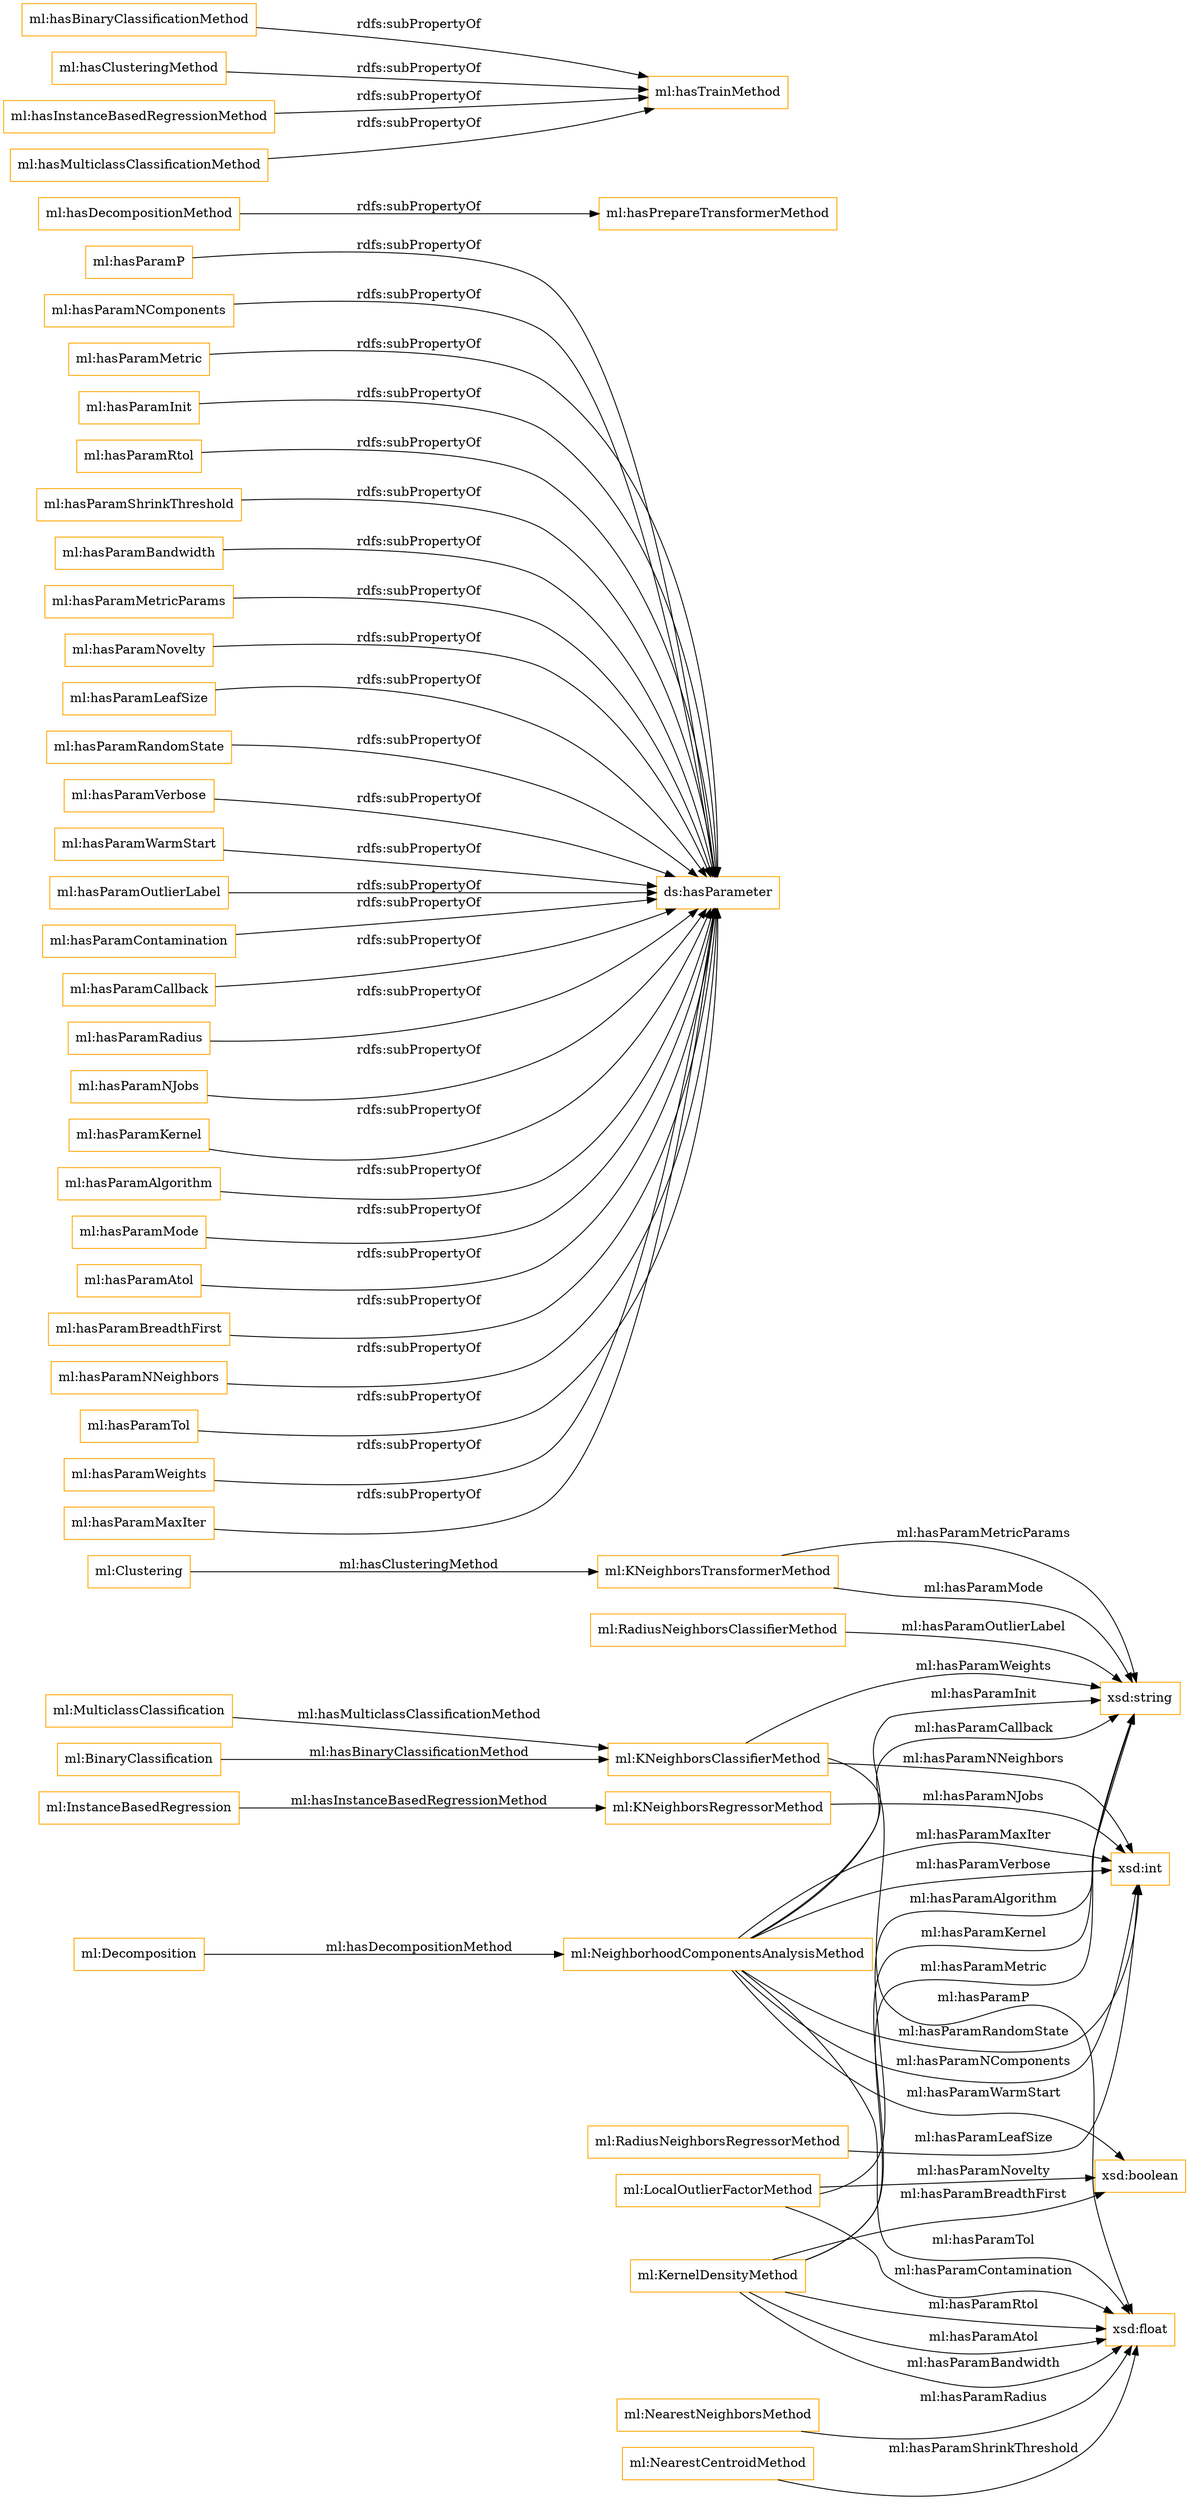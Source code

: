 digraph ar2dtool_diagram { 
rankdir=LR;
size="1501"
node [shape = rectangle, color="orange"]; "ml:KNeighborsTransformerMethod" "ml:NeighborhoodComponentsAnalysisMethod" "ml:KNeighborsClassifierMethod" "ml:RadiusNeighborsRegressorMethod" "ml:LocalOutlierFactorMethod" "ml:NearestNeighborsMethod" "ml:KNeighborsRegressorMethod" "ml:RadiusNeighborsClassifierMethod" "ml:KernelDensityMethod" "ml:NearestCentroidMethod" ; /*classes style*/
	"ml:hasParamP" -> "ds:hasParameter" [ label = "rdfs:subPropertyOf" ];
	"ml:hasParamNComponents" -> "ds:hasParameter" [ label = "rdfs:subPropertyOf" ];
	"ml:hasParamMetric" -> "ds:hasParameter" [ label = "rdfs:subPropertyOf" ];
	"ml:hasDecompositionMethod" -> "ml:hasPrepareTransformerMethod" [ label = "rdfs:subPropertyOf" ];
	"ml:hasParamInit" -> "ds:hasParameter" [ label = "rdfs:subPropertyOf" ];
	"ml:hasParamRtol" -> "ds:hasParameter" [ label = "rdfs:subPropertyOf" ];
	"ml:hasParamShrinkThreshold" -> "ds:hasParameter" [ label = "rdfs:subPropertyOf" ];
	"ml:hasParamBandwidth" -> "ds:hasParameter" [ label = "rdfs:subPropertyOf" ];
	"ml:hasParamMetricParams" -> "ds:hasParameter" [ label = "rdfs:subPropertyOf" ];
	"ml:hasParamNovelty" -> "ds:hasParameter" [ label = "rdfs:subPropertyOf" ];
	"ml:hasParamLeafSize" -> "ds:hasParameter" [ label = "rdfs:subPropertyOf" ];
	"ml:hasParamRandomState" -> "ds:hasParameter" [ label = "rdfs:subPropertyOf" ];
	"ml:hasBinaryClassificationMethod" -> "ml:hasTrainMethod" [ label = "rdfs:subPropertyOf" ];
	"ml:hasParamVerbose" -> "ds:hasParameter" [ label = "rdfs:subPropertyOf" ];
	"ml:hasParamWarmStart" -> "ds:hasParameter" [ label = "rdfs:subPropertyOf" ];
	"ml:hasParamOutlierLabel" -> "ds:hasParameter" [ label = "rdfs:subPropertyOf" ];
	"ml:hasParamContamination" -> "ds:hasParameter" [ label = "rdfs:subPropertyOf" ];
	"ml:hasParamCallback" -> "ds:hasParameter" [ label = "rdfs:subPropertyOf" ];
	"ml:hasParamRadius" -> "ds:hasParameter" [ label = "rdfs:subPropertyOf" ];
	"ml:hasParamNJobs" -> "ds:hasParameter" [ label = "rdfs:subPropertyOf" ];
	"ml:hasParamKernel" -> "ds:hasParameter" [ label = "rdfs:subPropertyOf" ];
	"ml:hasClusteringMethod" -> "ml:hasTrainMethod" [ label = "rdfs:subPropertyOf" ];
	"ml:hasParamAlgorithm" -> "ds:hasParameter" [ label = "rdfs:subPropertyOf" ];
	"ml:hasParamMode" -> "ds:hasParameter" [ label = "rdfs:subPropertyOf" ];
	"ml:hasParamAtol" -> "ds:hasParameter" [ label = "rdfs:subPropertyOf" ];
	"ml:hasParamBreadthFirst" -> "ds:hasParameter" [ label = "rdfs:subPropertyOf" ];
	"ml:hasInstanceBasedRegressionMethod" -> "ml:hasTrainMethod" [ label = "rdfs:subPropertyOf" ];
	"ml:hasMulticlassClassificationMethod" -> "ml:hasTrainMethod" [ label = "rdfs:subPropertyOf" ];
	"ml:hasParamNNeighbors" -> "ds:hasParameter" [ label = "rdfs:subPropertyOf" ];
	"ml:hasParamTol" -> "ds:hasParameter" [ label = "rdfs:subPropertyOf" ];
	"ml:hasParamWeights" -> "ds:hasParameter" [ label = "rdfs:subPropertyOf" ];
	"ml:hasParamMaxIter" -> "ds:hasParameter" [ label = "rdfs:subPropertyOf" ];
	"ml:KernelDensityMethod" -> "xsd:float" [ label = "ml:hasParamRtol" ];
	"ml:LocalOutlierFactorMethod" -> "xsd:string" [ label = "ml:hasParamAlgorithm" ];
	"ml:NeighborhoodComponentsAnalysisMethod" -> "xsd:float" [ label = "ml:hasParamTol" ];
	"ml:RadiusNeighborsClassifierMethod" -> "xsd:string" [ label = "ml:hasParamOutlierLabel" ];
	"ml:KNeighborsTransformerMethod" -> "xsd:string" [ label = "ml:hasParamMode" ];
	"ml:KernelDensityMethod" -> "xsd:float" [ label = "ml:hasParamAtol" ];
	"ml:Decomposition" -> "ml:NeighborhoodComponentsAnalysisMethod" [ label = "ml:hasDecompositionMethod" ];
	"ml:NearestCentroidMethod" -> "xsd:float" [ label = "ml:hasParamShrinkThreshold" ];
	"ml:LocalOutlierFactorMethod" -> "xsd:float" [ label = "ml:hasParamContamination" ];
	"ml:KernelDensityMethod" -> "xsd:boolean" [ label = "ml:hasParamBreadthFirst" ];
	"ml:LocalOutlierFactorMethod" -> "xsd:boolean" [ label = "ml:hasParamNovelty" ];
	"ml:KernelDensityMethod" -> "xsd:string" [ label = "ml:hasParamKernel" ];
	"ml:RadiusNeighborsRegressorMethod" -> "xsd:int" [ label = "ml:hasParamLeafSize" ];
	"ml:NearestNeighborsMethod" -> "xsd:float" [ label = "ml:hasParamRadius" ];
	"ml:BinaryClassification" -> "ml:KNeighborsClassifierMethod" [ label = "ml:hasBinaryClassificationMethod" ];
	"ml:Clustering" -> "ml:KNeighborsTransformerMethod" [ label = "ml:hasClusteringMethod" ];
	"ml:NeighborhoodComponentsAnalysisMethod" -> "xsd:int" [ label = "ml:hasParamMaxIter" ];
	"ml:KernelDensityMethod" -> "xsd:float" [ label = "ml:hasParamBandwidth" ];
	"ml:KNeighborsClassifierMethod" -> "xsd:int" [ label = "ml:hasParamNNeighbors" ];
	"ml:NeighborhoodComponentsAnalysisMethod" -> "xsd:int" [ label = "ml:hasParamVerbose" ];
	"ml:NeighborhoodComponentsAnalysisMethod" -> "xsd:int" [ label = "ml:hasParamRandomState" ];
	"ml:KNeighborsClassifierMethod" -> "xsd:float" [ label = "ml:hasParamP" ];
	"ml:NeighborhoodComponentsAnalysisMethod" -> "xsd:boolean" [ label = "ml:hasParamWarmStart" ];
	"ml:NeighborhoodComponentsAnalysisMethod" -> "xsd:string" [ label = "ml:hasParamInit" ];
	"ml:InstanceBasedRegression" -> "ml:KNeighborsRegressorMethod" [ label = "ml:hasInstanceBasedRegressionMethod" ];
	"ml:NeighborhoodComponentsAnalysisMethod" -> "xsd:int" [ label = "ml:hasParamNComponents" ];
	"ml:KernelDensityMethod" -> "xsd:string" [ label = "ml:hasParamMetric" ];
	"ml:KNeighborsTransformerMethod" -> "xsd:string" [ label = "ml:hasParamMetricParams" ];
	"ml:KNeighborsRegressorMethod" -> "xsd:int" [ label = "ml:hasParamNJobs" ];
	"ml:KNeighborsClassifierMethod" -> "xsd:string" [ label = "ml:hasParamWeights" ];
	"ml:NeighborhoodComponentsAnalysisMethod" -> "xsd:string" [ label = "ml:hasParamCallback" ];
	"ml:MulticlassClassification" -> "ml:KNeighborsClassifierMethod" [ label = "ml:hasMulticlassClassificationMethod" ];

}
